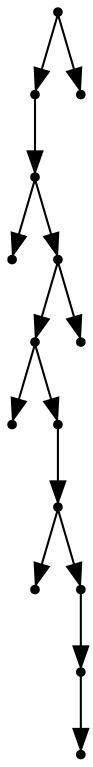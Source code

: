 digraph {
  14 [shape=point];
  12 [shape=point];
  11 [shape=point];
  0 [shape=point];
  10 [shape=point];
  8 [shape=point];
  1 [shape=point];
  7 [shape=point];
  6 [shape=point];
  2 [shape=point];
  5 [shape=point];
  4 [shape=point];
  3 [shape=point];
  9 [shape=point];
  13 [shape=point];
14 -> 12;
12 -> 11;
11 -> 0;
11 -> 10;
10 -> 8;
8 -> 1;
8 -> 7;
7 -> 6;
6 -> 2;
6 -> 5;
5 -> 4;
4 -> 3;
10 -> 9;
14 -> 13;
}
